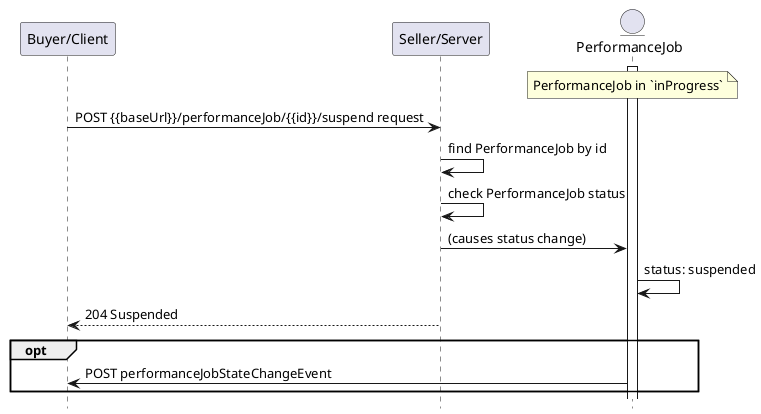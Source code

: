 @startuml useCase15


hide footbox

participant "Buyer/Client" as B
participant "Seller/Server" as S

entity "PerformanceJob" as PJ
activate PJ

note over PJ: PerformanceJob in `inProgress`

B -> S : POST {{baseUrl}}/performanceJob/{{id}}/suspend request

S -> S : find PerformanceJob by id
S -> S : check PerformanceJob status
S -> PJ : (causes status change)
PJ -> PJ: status: suspended 

B <-- S : 204 Suspended

opt
    PJ -> B: POST performanceJobStateChangeEvent
end

@enduml